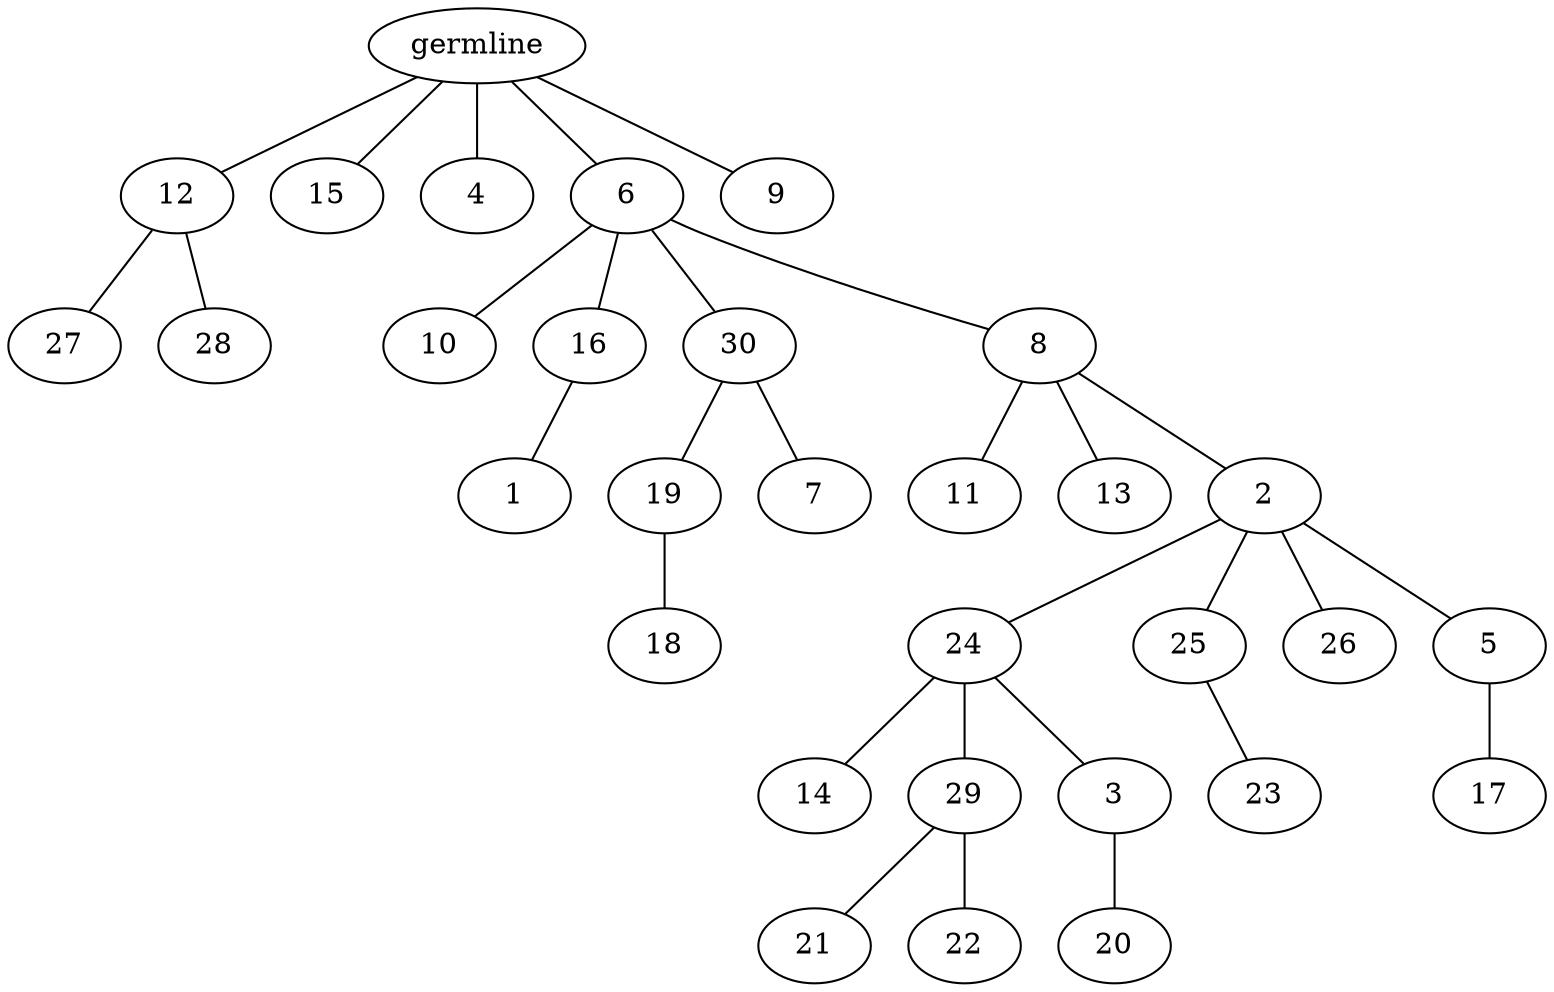 graph tree {
    "139794468417440" [label="germline"];
    "139794474065872" [label="12"];
    "139794474063856" [label="27"];
    "139794474064144" [label="28"];
    "139794474065344" [label="15"];
    "139794474063328" [label="4"];
    "139794474065200" [label="6"];
    "139794474064336" [label="10"];
    "139794474063280" [label="16"];
    "139794474062944" [label="1"];
    "139794474065296" [label="30"];
    "139794474065056" [label="19"];
    "139794474063472" [label="18"];
    "139794474062032" [label="7"];
    "139794474062080" [label="8"];
    "139794474062416" [label="11"];
    "139794474063232" [label="13"];
    "139794474062368" [label="2"];
    "139794474062176" [label="24"];
    "139794470796544" [label="14"];
    "139794474063376" [label="29"];
    "139794474062992" [label="21"];
    "139794477542080" [label="22"];
    "139794474061888" [label="3"];
    "139794477539968" [label="20"];
    "139794474061984" [label="25"];
    "139794477539776" [label="23"];
    "139794477539680" [label="26"];
    "139794477541312" [label="5"];
    "139794477542464" [label="17"];
    "139794474062464" [label="9"];
    "139794468417440" -- "139794474065872";
    "139794468417440" -- "139794474065344";
    "139794468417440" -- "139794474063328";
    "139794468417440" -- "139794474065200";
    "139794468417440" -- "139794474062464";
    "139794474065872" -- "139794474063856";
    "139794474065872" -- "139794474064144";
    "139794474065200" -- "139794474064336";
    "139794474065200" -- "139794474063280";
    "139794474065200" -- "139794474065296";
    "139794474065200" -- "139794474062080";
    "139794474063280" -- "139794474062944";
    "139794474065296" -- "139794474065056";
    "139794474065296" -- "139794474062032";
    "139794474065056" -- "139794474063472";
    "139794474062080" -- "139794474062416";
    "139794474062080" -- "139794474063232";
    "139794474062080" -- "139794474062368";
    "139794474062368" -- "139794474062176";
    "139794474062368" -- "139794474061984";
    "139794474062368" -- "139794477539680";
    "139794474062368" -- "139794477541312";
    "139794474062176" -- "139794470796544";
    "139794474062176" -- "139794474063376";
    "139794474062176" -- "139794474061888";
    "139794474063376" -- "139794474062992";
    "139794474063376" -- "139794477542080";
    "139794474061888" -- "139794477539968";
    "139794474061984" -- "139794477539776";
    "139794477541312" -- "139794477542464";
}
